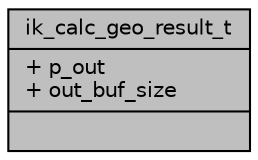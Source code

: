 digraph "ik_calc_geo_result_t"
{
 // INTERACTIVE_SVG=YES
 // LATEX_PDF_SIZE
  bgcolor="transparent";
  edge [fontname="Helvetica",fontsize="10",labelfontname="Helvetica",labelfontsize="10"];
  node [fontname="Helvetica",fontsize="10",shape=record];
  Node1 [label="{ik_calc_geo_result_t\n|+ p_out\l+ out_buf_size\l|}",height=0.2,width=0.4,color="black", fillcolor="grey75", style="filled", fontcolor="black",tooltip=" "];
}
